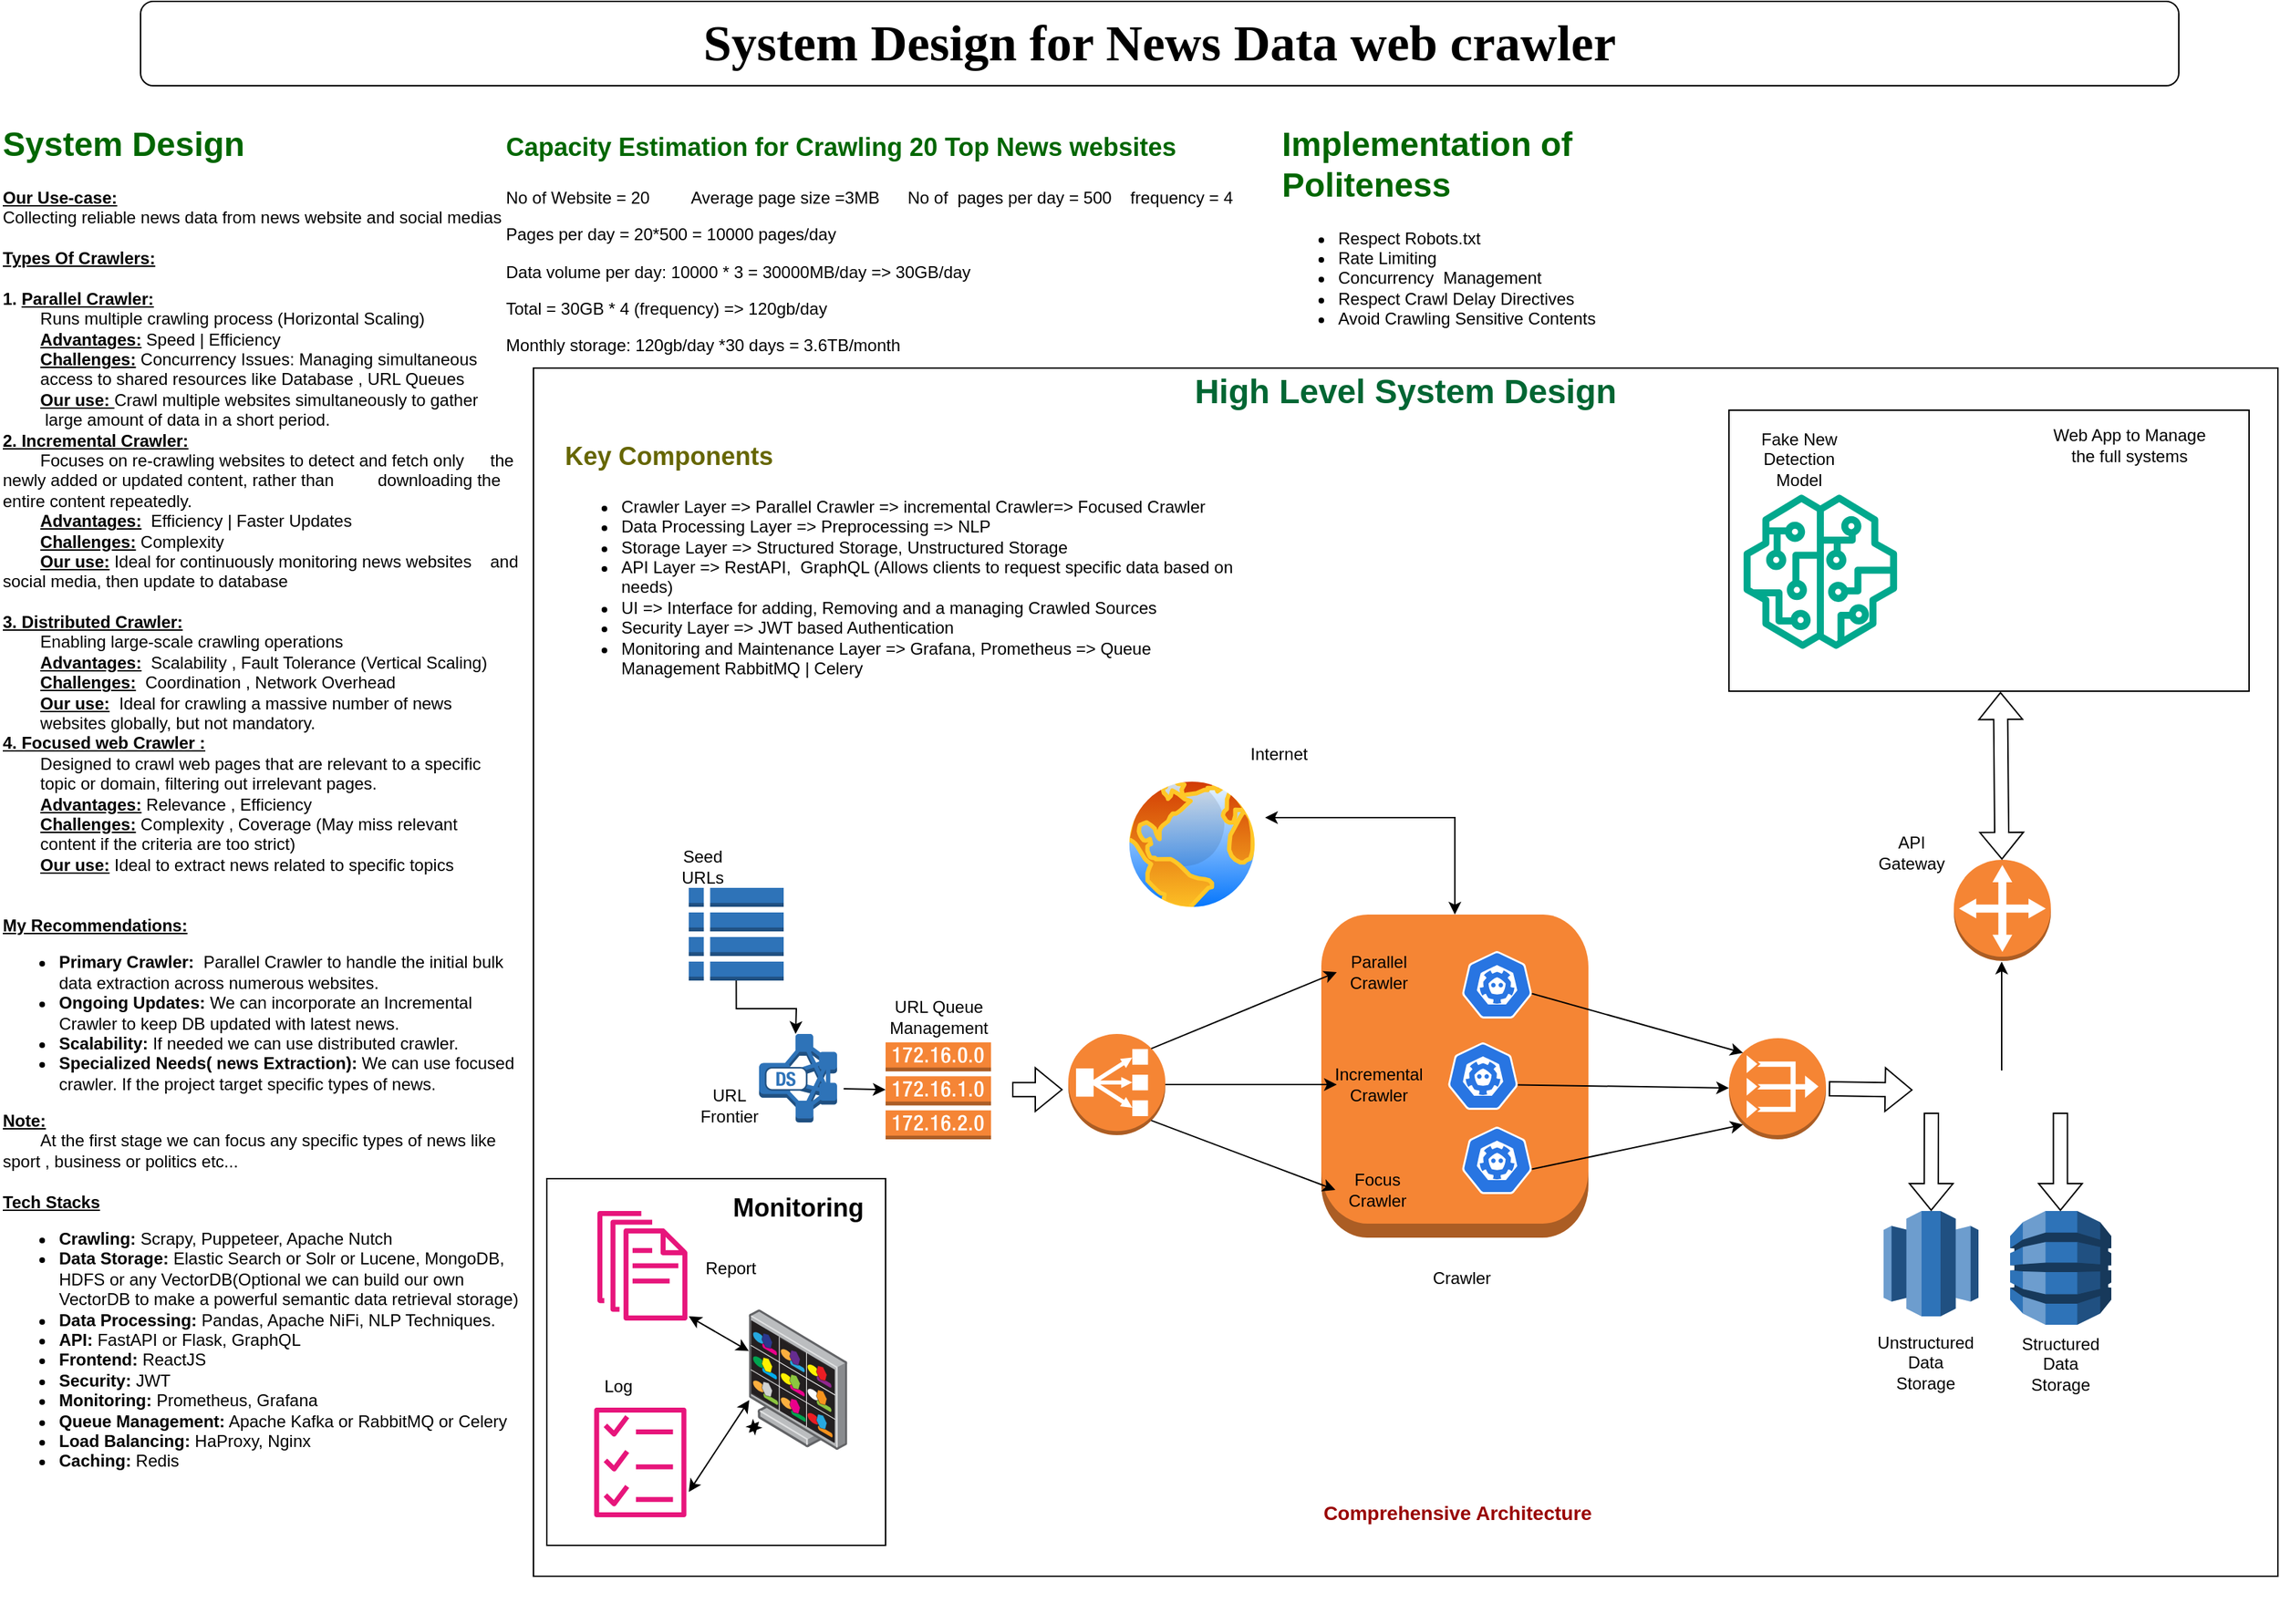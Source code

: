 <mxfile version="24.7.7">
  <diagram name="Page-1" id="5bWgAJpQAsmb562W-yM8">
    <mxGraphModel dx="1434" dy="782" grid="1" gridSize="10" guides="1" tooltips="1" connect="1" arrows="1" fold="1" page="1" pageScale="1" pageWidth="1654" pageHeight="1169" math="0" shadow="0">
      <root>
        <mxCell id="0" />
        <mxCell id="1" parent="0" />
        <mxCell id="MsE94xO0FCAmjHNaboih-4" value="&lt;font face=&quot;Times New Roman&quot;&gt;&lt;b&gt;&lt;font style=&quot;font-size: 36px;&quot;&gt;System Design for News Data web crawler &lt;/font&gt;&lt;br&gt;&lt;/b&gt;&lt;/font&gt;" style="rounded=1;whiteSpace=wrap;html=1;" parent="1" vertex="1">
          <mxGeometry x="120" y="9" width="1450" height="60" as="geometry" />
        </mxCell>
        <mxCell id="1LUfzBoHgPUVUjpsUAVu-1" value="&lt;h1 style=&quot;margin-top: 0px;&quot;&gt;&lt;font color=&quot;#006600&quot;&gt;System Design&lt;/font&gt;&lt;/h1&gt;&lt;div&gt;&lt;u&gt;&lt;b&gt;Our Use-case:&lt;/b&gt;&lt;/u&gt;&lt;/div&gt;&lt;div&gt;Collecting reliable news data from news website and social medias&lt;/div&gt;&lt;div&gt;&lt;br&gt;&lt;/div&gt;&lt;div&gt;&lt;u&gt;&lt;b&gt;Types Of Crawlers:&lt;/b&gt;&lt;/u&gt;&lt;/div&gt;&lt;div&gt;&lt;br&gt;&lt;/div&gt;&lt;div&gt;&lt;b&gt;1. &lt;u&gt;Parallel Crawler: &lt;/u&gt;&lt;/b&gt;&lt;br&gt;&lt;/div&gt;&lt;div&gt;&lt;span style=&quot;white-space: pre;&quot;&gt;&#x9;Runs multiple crawling process (Horizontal Scaling)&lt;/span&gt;&lt;/div&gt;&lt;div&gt;&lt;span style=&quot;white-space: pre;&quot;&gt;&lt;span style=&quot;white-space: pre;&quot;&gt;&#x9;&lt;/span&gt;&lt;b&gt;&lt;u&gt;Advantages:&lt;/u&gt;&lt;/b&gt; Speed | Efficiency&lt;br&gt;&lt;/span&gt;&lt;/div&gt;&lt;div&gt;&lt;span style=&quot;white-space: pre;&quot;&gt;&lt;span style=&quot;white-space: pre;&quot;&gt;&#x9;&lt;/span&gt;&lt;b&gt;&lt;u&gt;Challenges:&lt;/u&gt; &lt;/b&gt;Concurrency Issues: &lt;/span&gt;Managing simultaneous &lt;span style=&quot;white-space: pre;&quot;&gt;&#x9;&lt;/span&gt;access to shared resources like&lt;span style=&quot;white-space: pre;&quot;&gt; Database , URL Queues &lt;/span&gt;&lt;/div&gt;&lt;div&gt;&lt;span style=&quot;white-space: pre;&quot;&gt;&lt;span style=&quot;white-space: pre;&quot;&gt;&#x9;&lt;/span&gt;&lt;b&gt;&lt;u&gt;Our use: &lt;/u&gt;&lt;/b&gt;Crawl multiple websites simultaneously to gather&lt;/span&gt;&lt;/div&gt;&lt;div&gt;&lt;span style=&quot;white-space: pre;&quot;&gt;&lt;span style=&quot;white-space: pre;&quot;&gt;&#x9;&lt;/span&gt; large amount of data in a short period.&lt;br&gt;&lt;/span&gt;&lt;/div&gt;&lt;div&gt;&lt;b&gt;&lt;u&gt;2. Incremental Crawler:&lt;/u&gt;&lt;/b&gt;&lt;/div&gt;&lt;div&gt;&lt;span style=&quot;white-space: pre;&quot;&gt;&#x9;&lt;/span&gt;Focuses on re-crawling websites to detect and fetch only &lt;span style=&quot;white-space: pre;&quot;&gt;&#x9;&lt;/span&gt;the newly added or updated content, rather than &lt;span style=&quot;white-space: pre;&quot;&gt;&#x9;&lt;/span&gt;downloading the entire content repeatedly.&lt;/div&gt;&lt;div&gt;&lt;span style=&quot;white-space: pre;&quot;&gt;&#x9;&lt;/span&gt;&lt;b&gt;&lt;u&gt;Advantages:&lt;/u&gt;&amp;nbsp; &lt;/b&gt;Efficiency | Faster Updates&lt;/div&gt;&lt;div&gt;&lt;span style=&quot;white-space: pre;&quot;&gt;&#x9;&lt;/span&gt;&lt;b&gt;&lt;u&gt;Challenges:&lt;/u&gt; &lt;/b&gt;Complexity&lt;/div&gt;&lt;div&gt;&lt;span style=&quot;white-space: pre;&quot;&gt;&#x9;&lt;/span&gt;&lt;b&gt;&lt;u&gt;Our use:&lt;/u&gt;&lt;/b&gt; Ideal for continuously monitoring news websites &lt;span style=&quot;white-space: pre;&quot;&gt;&#x9;&lt;/span&gt;and social media, then update to database&lt;br&gt;&lt;/div&gt;&lt;div&gt;&lt;span style=&quot;white-space: pre;&quot;&gt;&#x9;&lt;/span&gt;&lt;br&gt;&lt;/div&gt;&lt;div&gt;&lt;b&gt;&lt;u&gt;3. Distributed Crawler:&lt;/u&gt;&lt;/b&gt;&lt;/div&gt;&lt;div&gt;&lt;span style=&quot;white-space: pre;&quot;&gt;&#x9;&lt;/span&gt;Enabling large-scale crawling operations&lt;/div&gt;&lt;div&gt;&lt;span style=&quot;white-space: pre;&quot;&gt;&#x9;&lt;/span&gt;&lt;u&gt;&lt;b&gt;Advantages:&lt;/b&gt;&lt;/u&gt;&amp;nbsp; Scalability , Fault Tolerance (Vertical Scaling)&lt;/div&gt;&lt;div&gt;&lt;span style=&quot;white-space: pre;&quot;&gt;&#x9;&lt;/span&gt;&lt;b&gt;&lt;u&gt;Challenges:&lt;/u&gt;&amp;nbsp; &lt;/b&gt;Coordination , Network Overhead&lt;b&gt;&lt;br&gt;&lt;/b&gt;&lt;/div&gt;&lt;div&gt;&lt;span style=&quot;white-space: pre;&quot;&gt;&#x9;&lt;b&gt;&lt;u&gt;Our use:&lt;/u&gt;&lt;/b&gt;  &lt;/span&gt;Ideal for crawling a massive number of news &lt;span style=&quot;white-space: pre;&quot;&gt;&#x9;&lt;/span&gt;websites globally, but not mandatory.&lt;br&gt;&lt;/div&gt;&lt;div&gt;&lt;b&gt;&lt;u&gt;4. Focused web Crawler : &lt;/u&gt;&lt;/b&gt;&lt;br&gt;&lt;/div&gt;&lt;div&gt;&lt;span style=&quot;white-space: pre;&quot;&gt;&#x9;&lt;/span&gt;Designed to crawl web pages that are relevant to a specific &lt;span style=&quot;white-space: pre;&quot;&gt;&#x9;&lt;/span&gt;topic or domain, filtering out irrelevant pages.&lt;/div&gt;&lt;div&gt;&lt;span style=&quot;white-space: pre;&quot;&gt;&#x9;&lt;/span&gt;&lt;b&gt;&lt;u&gt;Advantages:&lt;/u&gt; &lt;/b&gt;Relevance , Efficiency&lt;/div&gt;&lt;div&gt;&lt;span style=&quot;white-space: pre;&quot;&gt;&#x9;&lt;/span&gt;&lt;b&gt;&lt;u&gt;Challenges:&lt;/u&gt;&lt;/b&gt; Complexity , Coverage (May miss relevant &lt;span style=&quot;white-space: pre;&quot;&gt;&#x9;&lt;/span&gt;content if the criteria are too strict)&lt;/div&gt;&lt;div&gt;&lt;span style=&quot;white-space: pre;&quot;&gt;&#x9;&lt;/span&gt;&lt;b&gt;&lt;u&gt;Our use:&lt;/u&gt; &lt;/b&gt;Ideal to extract news related to specific topics&lt;/div&gt;&lt;div&gt;&lt;br&gt;&lt;/div&gt;&lt;div&gt;&lt;br&gt;&lt;/div&gt;&lt;div&gt;&lt;u&gt;&lt;b&gt;My Recommendations:&lt;/b&gt;&lt;/u&gt;&lt;/div&gt;&lt;div&gt;&lt;ul&gt;&lt;li&gt;&lt;b&gt;Primary Crawler:&lt;/b&gt;&amp;nbsp; Parallel Crawler to handle the initial bulk data extraction across numerous websites.&lt;/li&gt;&lt;li&gt;&lt;b&gt;Ongoing Updates:&lt;/b&gt; We can incorporate an Incremental Crawler to keep DB updated with latest news.&lt;/li&gt;&lt;li&gt;&lt;b&gt;Scalability:&lt;/b&gt; If needed we can use distributed crawler.&lt;/li&gt;&lt;li&gt;&lt;b&gt;Specialized Needs( news Extraction):&lt;/b&gt; We can use focused crawler. If the project target specific types of news.&lt;/li&gt;&lt;/ul&gt;&lt;div&gt;&lt;u&gt;&lt;b&gt;Note:&lt;/b&gt;&lt;/u&gt;&lt;/div&gt;&lt;div&gt;&lt;span style=&quot;white-space: pre;&quot;&gt;&#x9;&lt;/span&gt;At the first stage we can focus any specific types of news like sport , business or politics etc...&lt;/div&gt;&lt;div&gt;&lt;br&gt;&lt;/div&gt;&lt;div&gt;&lt;b&gt;&lt;u&gt;Tech Stacks&lt;/u&gt;&lt;/b&gt;&lt;br&gt;&lt;/div&gt;&lt;/div&gt;&lt;div&gt;&lt;ul&gt;&lt;li&gt;&lt;b&gt;Crawling:&lt;/b&gt; Scrapy, Puppeteer, Apache Nutch&lt;/li&gt;&lt;li&gt;&lt;b&gt;Data Storage:&lt;/b&gt; Elastic Search or Solr or Lucene, MongoDB, HDFS or any VectorDB(Optional we can build our own VectorDB to make a powerful semantic data retrieval storage)&lt;/li&gt;&lt;li&gt;&lt;b&gt;Data Processing:&lt;/b&gt; Pandas, Apache NiFi, NLP Techniques.&lt;/li&gt;&lt;li&gt;&lt;b&gt;API:&lt;/b&gt; FastAPI or Flask, GraphQL&lt;/li&gt;&lt;li&gt;&lt;b&gt;Frontend:&lt;/b&gt; ReactJS&lt;/li&gt;&lt;li&gt;&lt;b&gt;Security:&lt;/b&gt; JWT&lt;/li&gt;&lt;li&gt;&lt;b&gt;Monitoring:&lt;/b&gt; Prometheus, Grafana&lt;/li&gt;&lt;li&gt;&lt;b&gt;Queue Management:&lt;/b&gt; Apache Kafka or RabbitMQ or Celery&lt;/li&gt;&lt;li&gt;&lt;b&gt;Load Balancing:&lt;/b&gt; HaProxy, Nginx&lt;/li&gt;&lt;li&gt;&lt;b&gt;Caching:&lt;/b&gt; Redis&lt;br&gt;&lt;/li&gt;&lt;/ul&gt;&lt;/div&gt;" style="text;html=1;whiteSpace=wrap;overflow=hidden;rounded=0;" parent="1" vertex="1">
          <mxGeometry x="20" y="90" width="370" height="1070" as="geometry" />
        </mxCell>
        <mxCell id="-3w2v2XRho6IU62ZGNhJ-2" value="&lt;h1 style=&quot;margin-top: 0px;&quot;&gt;&lt;font color=&quot;#006600&quot; style=&quot;font-size: 18px;&quot;&gt;Capacity Estimation for Crawling 20 Top News websites&lt;/font&gt;&lt;br&gt;&lt;/h1&gt;&lt;p&gt;No of Website = 20&amp;nbsp;&amp;nbsp;&amp;nbsp;&amp;nbsp;&amp;nbsp;&amp;nbsp;&amp;nbsp;&amp;nbsp; Average page size =3MB&amp;nbsp;&amp;nbsp;&amp;nbsp;&amp;nbsp;&amp;nbsp; No of&amp;nbsp; pages per day = 500 &amp;nbsp;&amp;nbsp; frequency = 4&amp;nbsp;&lt;/p&gt;&lt;p&gt;Pages per day = 20*500 = 10000 pages/day&amp;nbsp;&lt;/p&gt;&lt;p&gt;Data volume per day: 10000 * 3 = 30000MB/day =&amp;gt; 30GB/day &amp;nbsp;&lt;/p&gt;&lt;p&gt;Total = 30GB * 4 (frequency) =&amp;gt; 120gb/day&lt;/p&gt;&lt;p&gt;Monthly storage: 120gb/day *30 days = 3.6TB/month &lt;br&gt;&lt;/p&gt;&lt;p&gt;&lt;br&gt;&lt;/p&gt;" style="text;html=1;whiteSpace=wrap;overflow=hidden;rounded=0;" parent="1" vertex="1">
          <mxGeometry x="378" y="90" width="540" height="180" as="geometry" />
        </mxCell>
        <mxCell id="-3w2v2XRho6IU62ZGNhJ-3" value="" style="rounded=0;whiteSpace=wrap;html=1;" parent="1" vertex="1">
          <mxGeometry x="399.5" y="270" width="1241" height="860" as="geometry" />
        </mxCell>
        <mxCell id="9_FR494DGHJ2YAEM96bm-1" value="&lt;h1 style=&quot;margin-top: 0px;&quot;&gt;&lt;font color=&quot;#006600&quot;&gt;Implementation of Politeness&amp;nbsp;&lt;/font&gt;&lt;/h1&gt;&lt;div&gt;&lt;ul&gt;&lt;li&gt;Respect Robots.txt&lt;/li&gt;&lt;li&gt;Rate Limiting&lt;/li&gt;&lt;li&gt;Concurrency&amp;nbsp; Management&lt;/li&gt;&lt;li&gt;Respect Crawl Delay Directives&lt;/li&gt;&lt;li&gt;Avoid Crawling Sensitive Contents&lt;br&gt;&lt;/li&gt;&lt;/ul&gt;&lt;/div&gt;" style="text;html=1;whiteSpace=wrap;overflow=hidden;rounded=0;" parent="1" vertex="1">
          <mxGeometry x="930" y="90" width="330" height="180" as="geometry" />
        </mxCell>
        <mxCell id="9_FR494DGHJ2YAEM96bm-12" value="&lt;b&gt;&lt;font color=&quot;#006633&quot; style=&quot;font-size: 24px;&quot;&gt;High Level System Design&lt;br&gt;&lt;/font&gt;&lt;/b&gt;" style="text;html=1;align=center;verticalAlign=middle;whiteSpace=wrap;rounded=0;" parent="1" vertex="1">
          <mxGeometry x="410" y="272" width="1220" height="30" as="geometry" />
        </mxCell>
        <mxCell id="9_FR494DGHJ2YAEM96bm-13" value="&lt;h1 style=&quot;margin-top: 0px;&quot;&gt;&lt;font color=&quot;#666600&quot; style=&quot;font-size: 18px;&quot;&gt;Key Components&lt;/font&gt;&lt;br&gt;&lt;/h1&gt;&lt;ul&gt;&lt;li&gt;Crawler Layer =&amp;gt; Parallel Crawler =&amp;gt; incremental Crawler=&amp;gt; Focused Crawler&lt;/li&gt;&lt;li&gt;Data Processing Layer =&amp;gt; Preprocessing =&amp;gt; NLP&lt;/li&gt;&lt;li&gt;Storage Layer =&amp;gt; Structured Storage, Unstructured Storage&lt;/li&gt;&lt;li&gt;API Layer =&amp;gt; RestAPI,&amp;nbsp; GraphQL (Allows clients to request specific data based on needs)&lt;/li&gt;&lt;li&gt;UI =&amp;gt; Interface for adding, Removing and a managing Crawled Sources&lt;/li&gt;&lt;li&gt;Security Layer =&amp;gt; JWT based Authentication&lt;/li&gt;&lt;li&gt;Monitoring and Maintenance Layer =&amp;gt; Grafana, Prometheus =&amp;gt; Queue Management RabbitMQ | Celery&lt;br&gt;&lt;/li&gt;&lt;/ul&gt;" style="text;html=1;whiteSpace=wrap;overflow=hidden;rounded=0;" parent="1" vertex="1">
          <mxGeometry x="420" y="310" width="480" height="200" as="geometry" />
        </mxCell>
        <mxCell id="9_FR494DGHJ2YAEM96bm-15" value="&lt;font color=&quot;#990000&quot; style=&quot;font-size: 14px;&quot;&gt;&lt;b&gt;Comprehensive Architecture&lt;/b&gt;&lt;/font&gt;" style="text;html=1;align=center;verticalAlign=middle;whiteSpace=wrap;rounded=0;" parent="1" vertex="1">
          <mxGeometry x="952" y="1070" width="210" height="30" as="geometry" />
        </mxCell>
        <mxCell id="9_FR494DGHJ2YAEM96bm-21" style="edgeStyle=orthogonalEdgeStyle;rounded=0;orthogonalLoop=1;jettySize=auto;html=1;exitX=0.5;exitY=1;exitDx=0;exitDy=0;exitPerimeter=0;entryX=0.5;entryY=0;entryDx=0;entryDy=0;entryPerimeter=0;" parent="1" source="9_FR494DGHJ2YAEM96bm-16" edge="1">
          <mxGeometry relative="1" as="geometry">
            <mxPoint x="586.0" y="744" as="targetPoint" />
          </mxGeometry>
        </mxCell>
        <mxCell id="9_FR494DGHJ2YAEM96bm-16" value="" style="outlineConnect=0;dashed=0;verticalLabelPosition=bottom;verticalAlign=top;align=center;html=1;shape=mxgraph.aws3.table;fillColor=#2E73B8;gradientColor=none;" parent="1" vertex="1">
          <mxGeometry x="510" y="640" width="67.5" height="66" as="geometry" />
        </mxCell>
        <mxCell id="9_FR494DGHJ2YAEM96bm-18" value="" style="outlineConnect=0;dashed=0;verticalLabelPosition=bottom;verticalAlign=top;align=center;html=1;shape=mxgraph.aws3.route_table;fillColor=#F58536;gradientColor=none;" parent="1" vertex="1">
          <mxGeometry x="650" y="750" width="75" height="69" as="geometry" />
        </mxCell>
        <mxCell id="9_FR494DGHJ2YAEM96bm-22" value="" style="outlineConnect=0;dashed=0;verticalLabelPosition=bottom;verticalAlign=top;align=center;html=1;shape=mxgraph.aws3.vpc_nat_gateway;fillColor=#F58534;gradientColor=none;" parent="1" vertex="1">
          <mxGeometry x="1250" y="747" width="69" height="72" as="geometry" />
        </mxCell>
        <mxCell id="9_FR494DGHJ2YAEM96bm-23" value="" style="outlineConnect=0;dashed=0;verticalLabelPosition=bottom;verticalAlign=top;align=center;html=1;shape=mxgraph.aws3.classic_load_balancer;fillColor=#F58534;gradientColor=none;" parent="1" vertex="1">
          <mxGeometry x="780" y="744" width="69" height="72" as="geometry" />
        </mxCell>
        <mxCell id="9_FR494DGHJ2YAEM96bm-24" value="" style="outlineConnect=0;dashed=0;verticalLabelPosition=bottom;verticalAlign=top;align=center;html=1;shape=mxgraph.aws3.instance;fillColor=#F58534;gradientColor=none;" parent="1" vertex="1">
          <mxGeometry x="960" y="659" width="190" height="230" as="geometry" />
        </mxCell>
        <mxCell id="9_FR494DGHJ2YAEM96bm-25" value="" style="aspect=fixed;sketch=0;html=1;dashed=0;whitespace=wrap;verticalLabelPosition=bottom;verticalAlign=top;fillColor=#2875E2;strokeColor=#ffffff;points=[[0.005,0.63,0],[0.1,0.2,0],[0.9,0.2,0],[0.5,0,0],[0.995,0.63,0],[0.72,0.99,0],[0.5,1,0],[0.28,0.99,0]];shape=mxgraph.kubernetes.icon2;prIcon=etcd" parent="1" vertex="1">
          <mxGeometry x="1060" y="685" width="50" height="48" as="geometry" />
        </mxCell>
        <mxCell id="9_FR494DGHJ2YAEM96bm-26" value="" style="aspect=fixed;sketch=0;html=1;dashed=0;whitespace=wrap;verticalLabelPosition=bottom;verticalAlign=top;fillColor=#2875E2;strokeColor=#ffffff;points=[[0.005,0.63,0],[0.1,0.2,0],[0.9,0.2,0],[0.5,0,0],[0.995,0.63,0],[0.72,0.99,0],[0.5,1,0],[0.28,0.99,0]];shape=mxgraph.kubernetes.icon2;prIcon=etcd" parent="1" vertex="1">
          <mxGeometry x="1050" y="750" width="50" height="48" as="geometry" />
        </mxCell>
        <mxCell id="9_FR494DGHJ2YAEM96bm-27" value="" style="aspect=fixed;sketch=0;html=1;dashed=0;whitespace=wrap;verticalLabelPosition=bottom;verticalAlign=top;fillColor=#2875E2;strokeColor=#ffffff;points=[[0.005,0.63,0],[0.1,0.2,0],[0.9,0.2,0],[0.5,0,0],[0.995,0.63,0],[0.72,0.99,0],[0.5,1,0],[0.28,0.99,0]];shape=mxgraph.kubernetes.icon2;prIcon=etcd" parent="1" vertex="1">
          <mxGeometry x="1060" y="810" width="50" height="48" as="geometry" />
        </mxCell>
        <mxCell id="9_FR494DGHJ2YAEM96bm-28" value="Parallel Crawler" style="text;html=1;align=center;verticalAlign=middle;whiteSpace=wrap;rounded=0;" parent="1" vertex="1">
          <mxGeometry x="971" y="685" width="60" height="30" as="geometry" />
        </mxCell>
        <mxCell id="9_FR494DGHJ2YAEM96bm-29" value="Incremental Crawler" style="text;html=1;align=center;verticalAlign=middle;whiteSpace=wrap;rounded=0;" parent="1" vertex="1">
          <mxGeometry x="971" y="765" width="60" height="30" as="geometry" />
        </mxCell>
        <mxCell id="9_FR494DGHJ2YAEM96bm-30" value="Focus Crawler" style="text;html=1;align=center;verticalAlign=middle;whiteSpace=wrap;rounded=0;" parent="1" vertex="1">
          <mxGeometry x="970" y="840" width="60" height="30" as="geometry" />
        </mxCell>
        <mxCell id="9_FR494DGHJ2YAEM96bm-31" value="" style="endArrow=classic;html=1;rounded=0;entryX=0;entryY=0.5;entryDx=0;entryDy=0;exitX=0.855;exitY=0.855;exitDx=0;exitDy=0;exitPerimeter=0;" parent="1" source="9_FR494DGHJ2YAEM96bm-23" target="9_FR494DGHJ2YAEM96bm-30" edge="1">
          <mxGeometry width="50" height="50" relative="1" as="geometry">
            <mxPoint x="1130" y="910" as="sourcePoint" />
            <mxPoint x="1230" y="821" as="targetPoint" />
          </mxGeometry>
        </mxCell>
        <mxCell id="9_FR494DGHJ2YAEM96bm-32" value="" style="endArrow=classic;html=1;rounded=0;exitX=1;exitY=0.5;exitDx=0;exitDy=0;exitPerimeter=0;entryX=0;entryY=0.5;entryDx=0;entryDy=0;" parent="1" source="9_FR494DGHJ2YAEM96bm-23" target="9_FR494DGHJ2YAEM96bm-29" edge="1">
          <mxGeometry width="50" height="50" relative="1" as="geometry">
            <mxPoint x="1250" y="770" as="sourcePoint" />
            <mxPoint x="1300" y="720" as="targetPoint" />
          </mxGeometry>
        </mxCell>
        <mxCell id="9_FR494DGHJ2YAEM96bm-33" value="" style="endArrow=classic;html=1;rounded=0;entryX=0;entryY=0.5;entryDx=0;entryDy=0;exitX=0.855;exitY=0.145;exitDx=0;exitDy=0;exitPerimeter=0;" parent="1" source="9_FR494DGHJ2YAEM96bm-23" target="9_FR494DGHJ2YAEM96bm-28" edge="1">
          <mxGeometry width="50" height="50" relative="1" as="geometry">
            <mxPoint x="1150" y="740" as="sourcePoint" />
            <mxPoint x="1200" y="690" as="targetPoint" />
          </mxGeometry>
        </mxCell>
        <mxCell id="9_FR494DGHJ2YAEM96bm-34" value="" style="endArrow=classic;html=1;rounded=0;entryX=0.145;entryY=0.145;entryDx=0;entryDy=0;entryPerimeter=0;exitX=0.995;exitY=0.63;exitDx=0;exitDy=0;exitPerimeter=0;" parent="1" source="9_FR494DGHJ2YAEM96bm-25" target="9_FR494DGHJ2YAEM96bm-22" edge="1">
          <mxGeometry width="50" height="50" relative="1" as="geometry">
            <mxPoint x="1370" y="700" as="sourcePoint" />
            <mxPoint x="1420" y="650" as="targetPoint" />
          </mxGeometry>
        </mxCell>
        <mxCell id="9_FR494DGHJ2YAEM96bm-35" value="" style="endArrow=classic;html=1;rounded=0;entryX=0.145;entryY=0.855;entryDx=0;entryDy=0;entryPerimeter=0;exitX=0.995;exitY=0.63;exitDx=0;exitDy=0;exitPerimeter=0;" parent="1" source="9_FR494DGHJ2YAEM96bm-27" target="9_FR494DGHJ2YAEM96bm-22" edge="1">
          <mxGeometry width="50" height="50" relative="1" as="geometry">
            <mxPoint x="1370" y="820" as="sourcePoint" />
            <mxPoint x="1420" y="770" as="targetPoint" />
          </mxGeometry>
        </mxCell>
        <mxCell id="9_FR494DGHJ2YAEM96bm-36" value="" style="endArrow=classic;html=1;rounded=0;exitX=0.995;exitY=0.63;exitDx=0;exitDy=0;exitPerimeter=0;" parent="1" source="9_FR494DGHJ2YAEM96bm-26" target="9_FR494DGHJ2YAEM96bm-22" edge="1">
          <mxGeometry width="50" height="50" relative="1" as="geometry">
            <mxPoint x="1370" y="770" as="sourcePoint" />
            <mxPoint x="1420" y="720" as="targetPoint" />
          </mxGeometry>
        </mxCell>
        <mxCell id="9_FR494DGHJ2YAEM96bm-37" value="" style="shape=flexArrow;endArrow=classic;html=1;rounded=0;" parent="1" edge="1">
          <mxGeometry width="50" height="50" relative="1" as="geometry">
            <mxPoint x="740" y="783.59" as="sourcePoint" />
            <mxPoint x="776" y="783.59" as="targetPoint" />
          </mxGeometry>
        </mxCell>
        <mxCell id="9_FR494DGHJ2YAEM96bm-38" value="" style="endArrow=classic;html=1;rounded=0;" parent="1" target="9_FR494DGHJ2YAEM96bm-18" edge="1">
          <mxGeometry width="50" height="50" relative="1" as="geometry">
            <mxPoint x="620.18" y="783" as="sourcePoint" />
            <mxPoint x="620.18" y="893" as="targetPoint" />
          </mxGeometry>
        </mxCell>
        <mxCell id="9_FR494DGHJ2YAEM96bm-40" style="edgeStyle=orthogonalEdgeStyle;rounded=0;orthogonalLoop=1;jettySize=auto;html=1;exitX=0.5;exitY=1;exitDx=0;exitDy=0;" parent="1" source="9_FR494DGHJ2YAEM96bm-28" target="9_FR494DGHJ2YAEM96bm-28" edge="1">
          <mxGeometry relative="1" as="geometry" />
        </mxCell>
        <mxCell id="9_FR494DGHJ2YAEM96bm-46" value="" style="outlineConnect=0;dashed=0;verticalLabelPosition=bottom;verticalAlign=top;align=center;html=1;shape=mxgraph.aws3.dense_storage_node;fillColor=#2E73B8;gradientColor=none;" parent="1" vertex="1">
          <mxGeometry x="560" y="744" width="55.5" height="63" as="geometry" />
        </mxCell>
        <mxCell id="9_FR494DGHJ2YAEM96bm-47" value="" style="outlineConnect=0;dashed=0;verticalLabelPosition=bottom;verticalAlign=top;align=center;html=1;shape=mxgraph.aws3.dynamo_db;fillColor=#2E73B8;gradientColor=none;direction=west;" parent="1" vertex="1">
          <mxGeometry x="1450" y="870" width="72" height="81" as="geometry" />
        </mxCell>
        <mxCell id="9_FR494DGHJ2YAEM96bm-48" value="" style="outlineConnect=0;dashed=0;verticalLabelPosition=bottom;verticalAlign=top;align=center;html=1;shape=mxgraph.aws3.redshift;fillColor=#2E73B8;gradientColor=none;direction=west;" parent="1" vertex="1">
          <mxGeometry x="1360" y="870" width="67.5" height="75" as="geometry" />
        </mxCell>
        <mxCell id="9_FR494DGHJ2YAEM96bm-49" value="" style="shape=image;html=1;verticalAlign=top;verticalLabelPosition=bottom;labelBackgroundColor=#ffffff;imageAspect=0;aspect=fixed;image=https://cdn1.iconfinder.com/data/icons/nuvola2/128x128/filesystems/pipe.png;direction=east;rotation=45;" parent="1" vertex="1">
          <mxGeometry x="1380" y="719" width="128" height="128" as="geometry" />
        </mxCell>
        <mxCell id="9_FR494DGHJ2YAEM96bm-50" value="" style="shape=flexArrow;endArrow=classic;html=1;rounded=0;" parent="1" target="9_FR494DGHJ2YAEM96bm-48" edge="1">
          <mxGeometry width="50" height="50" relative="1" as="geometry">
            <mxPoint x="1394" y="800" as="sourcePoint" />
            <mxPoint x="1440" y="720" as="targetPoint" />
          </mxGeometry>
        </mxCell>
        <mxCell id="9_FR494DGHJ2YAEM96bm-52" value="" style="shape=flexArrow;endArrow=classic;html=1;rounded=0;" parent="1" edge="1">
          <mxGeometry width="50" height="50" relative="1" as="geometry">
            <mxPoint x="1485.79" y="800" as="sourcePoint" />
            <mxPoint x="1485.79" y="870" as="targetPoint" />
          </mxGeometry>
        </mxCell>
        <mxCell id="9_FR494DGHJ2YAEM96bm-53" value="" style="shape=flexArrow;endArrow=classic;html=1;rounded=0;" parent="1" edge="1">
          <mxGeometry width="50" height="50" relative="1" as="geometry">
            <mxPoint x="1321" y="783" as="sourcePoint" />
            <mxPoint x="1380.628" y="783.862" as="targetPoint" />
          </mxGeometry>
        </mxCell>
        <mxCell id="9_FR494DGHJ2YAEM96bm-54" value="" style="outlineConnect=0;dashed=0;verticalLabelPosition=bottom;verticalAlign=top;align=center;html=1;shape=mxgraph.aws3.customer_gateway;fillColor=#F58534;gradientColor=none;" parent="1" vertex="1">
          <mxGeometry x="1410" y="620" width="69" height="72" as="geometry" />
        </mxCell>
        <mxCell id="9_FR494DGHJ2YAEM96bm-55" value="" style="endArrow=classic;html=1;rounded=0;entryX=0;entryY=0;entryDx=0;entryDy=0;" parent="1" target="9_FR494DGHJ2YAEM96bm-49" edge="1">
          <mxGeometry width="50" height="50" relative="1" as="geometry">
            <mxPoint x="1444" y="770" as="sourcePoint" />
            <mxPoint x="1490" y="720" as="targetPoint" />
          </mxGeometry>
        </mxCell>
        <mxCell id="9_FR494DGHJ2YAEM96bm-58" value="" style="rounded=0;whiteSpace=wrap;html=1;" parent="1" vertex="1">
          <mxGeometry x="1250" y="300" width="370" height="200" as="geometry" />
        </mxCell>
        <mxCell id="9_FR494DGHJ2YAEM96bm-57" value="" style="sketch=0;outlineConnect=0;fontColor=#232F3E;gradientColor=none;fillColor=#01A88D;strokeColor=none;dashed=0;verticalLabelPosition=bottom;verticalAlign=top;align=center;html=1;fontSize=12;fontStyle=0;aspect=fixed;pointerEvents=1;shape=mxgraph.aws4.sagemaker_model;" parent="1" vertex="1">
          <mxGeometry x="1260" y="360" width="110" height="110" as="geometry" />
        </mxCell>
        <mxCell id="9_FR494DGHJ2YAEM96bm-59" value="" style="shape=flexArrow;endArrow=classic;startArrow=classic;html=1;rounded=0;entryX=0.522;entryY=1.003;entryDx=0;entryDy=0;entryPerimeter=0;" parent="1" source="9_FR494DGHJ2YAEM96bm-54" target="9_FR494DGHJ2YAEM96bm-58" edge="1">
          <mxGeometry width="100" height="100" relative="1" as="geometry">
            <mxPoint x="1440" y="630" as="sourcePoint" />
            <mxPoint x="1540" y="530" as="targetPoint" />
          </mxGeometry>
        </mxCell>
        <mxCell id="9_FR494DGHJ2YAEM96bm-65" value="" style="rounded=0;whiteSpace=wrap;html=1;" parent="1" vertex="1">
          <mxGeometry x="409" y="847" width="241" height="261" as="geometry" />
        </mxCell>
        <mxCell id="9_FR494DGHJ2YAEM96bm-61" value="" style="sketch=0;outlineConnect=0;fontColor=#232F3E;gradientColor=none;fillColor=#E7157B;strokeColor=none;dashed=0;verticalLabelPosition=bottom;verticalAlign=top;align=center;html=1;fontSize=12;fontStyle=0;aspect=fixed;pointerEvents=1;shape=mxgraph.aws4.checklist;" parent="1" vertex="1">
          <mxGeometry x="442.5" y="1010" width="66" height="78" as="geometry" />
        </mxCell>
        <mxCell id="9_FR494DGHJ2YAEM96bm-62" value="" style="sketch=0;outlineConnect=0;fontColor=#232F3E;gradientColor=none;fillColor=#E7157B;strokeColor=none;dashed=0;verticalLabelPosition=bottom;verticalAlign=top;align=center;html=1;fontSize=12;fontStyle=0;aspect=fixed;pointerEvents=1;shape=mxgraph.aws4.documents;" parent="1" vertex="1">
          <mxGeometry x="445" y="870" width="64" height="78" as="geometry" />
        </mxCell>
        <mxCell id="9_FR494DGHJ2YAEM96bm-64" value="" style="endArrow=classic;startArrow=classic;html=1;rounded=0;entryX=0.5;entryY=0;entryDx=0;entryDy=0;entryPerimeter=0;" parent="1" target="9_FR494DGHJ2YAEM96bm-24" edge="1">
          <mxGeometry width="50" height="50" relative="1" as="geometry">
            <mxPoint x="920" y="590" as="sourcePoint" />
            <mxPoint x="970" y="540" as="targetPoint" />
            <Array as="points">
              <mxPoint x="1055" y="590" />
            </Array>
          </mxGeometry>
        </mxCell>
        <mxCell id="9_FR494DGHJ2YAEM96bm-66" value="Log" style="text;html=1;align=center;verticalAlign=middle;whiteSpace=wrap;rounded=0;" parent="1" vertex="1">
          <mxGeometry x="430" y="980" width="60" height="30" as="geometry" />
        </mxCell>
        <mxCell id="9_FR494DGHJ2YAEM96bm-67" value="&lt;div&gt;Report&lt;/div&gt;" style="text;html=1;align=center;verticalAlign=middle;whiteSpace=wrap;rounded=0;" parent="1" vertex="1">
          <mxGeometry x="510" y="895.5" width="60" height="30" as="geometry" />
        </mxCell>
        <mxCell id="9_FR494DGHJ2YAEM96bm-68" value="&lt;font style=&quot;font-size: 18px;&quot;&gt;&lt;b&gt;Monitoring&lt;/b&gt;&lt;/font&gt;" style="text;html=1;align=center;verticalAlign=middle;whiteSpace=wrap;rounded=0;" parent="1" vertex="1">
          <mxGeometry x="527.75" y="853" width="120" height="30" as="geometry" />
        </mxCell>
        <mxCell id="9_FR494DGHJ2YAEM96bm-69" value="" style="endArrow=classic;startArrow=classic;html=1;rounded=0;" parent="1" source="9_FR494DGHJ2YAEM96bm-60" edge="1">
          <mxGeometry width="50" height="50" relative="1" as="geometry">
            <mxPoint x="510" y="1070" as="sourcePoint" />
            <mxPoint x="560" y="1020" as="targetPoint" />
          </mxGeometry>
        </mxCell>
        <mxCell id="9_FR494DGHJ2YAEM96bm-70" value="" style="endArrow=classic;startArrow=classic;html=1;rounded=0;" parent="1" target="9_FR494DGHJ2YAEM96bm-60" edge="1">
          <mxGeometry width="50" height="50" relative="1" as="geometry">
            <mxPoint x="510" y="945" as="sourcePoint" />
            <mxPoint x="560" y="895" as="targetPoint" />
          </mxGeometry>
        </mxCell>
        <mxCell id="9_FR494DGHJ2YAEM96bm-71" value="" style="endArrow=classic;startArrow=classic;html=1;rounded=0;entryX=0.004;entryY=0.646;entryDx=0;entryDy=0;entryPerimeter=0;" parent="1" target="9_FR494DGHJ2YAEM96bm-60" edge="1">
          <mxGeometry width="50" height="50" relative="1" as="geometry">
            <mxPoint x="510" y="1070" as="sourcePoint" />
            <mxPoint x="560" y="1020" as="targetPoint" />
          </mxGeometry>
        </mxCell>
        <mxCell id="9_FR494DGHJ2YAEM96bm-60" value="" style="image;points=[];aspect=fixed;html=1;align=center;shadow=0;dashed=0;image=img/lib/allied_telesis/security/DVS_Surveillance_Monitor.svg;" parent="1" vertex="1">
          <mxGeometry x="552.75" y="940" width="70" height="100" as="geometry" />
        </mxCell>
        <mxCell id="9_FR494DGHJ2YAEM96bm-72" value="Seed URLs" style="text;html=1;align=center;verticalAlign=middle;whiteSpace=wrap;rounded=0;" parent="1" vertex="1">
          <mxGeometry x="490" y="610" width="60" height="30" as="geometry" />
        </mxCell>
        <mxCell id="9_FR494DGHJ2YAEM96bm-73" value="URL Frontier" style="text;html=1;align=center;verticalAlign=middle;whiteSpace=wrap;rounded=0;" parent="1" vertex="1">
          <mxGeometry x="509" y="780" width="60" height="30" as="geometry" />
        </mxCell>
        <mxCell id="9_FR494DGHJ2YAEM96bm-74" value="URL Queue Management" style="text;html=1;align=center;verticalAlign=middle;whiteSpace=wrap;rounded=0;" parent="1" vertex="1">
          <mxGeometry x="641.5" y="717" width="92" height="30" as="geometry" />
        </mxCell>
        <mxCell id="9_FR494DGHJ2YAEM96bm-75" value="&lt;div&gt;Crawler&lt;/div&gt;&lt;div&gt;&lt;br&gt;&lt;/div&gt;" style="text;html=1;align=center;verticalAlign=middle;whiteSpace=wrap;rounded=0;" parent="1" vertex="1">
          <mxGeometry x="1030" y="910" width="60" height="30" as="geometry" />
        </mxCell>
        <mxCell id="9_FR494DGHJ2YAEM96bm-76" value="Internet" style="text;html=1;align=center;verticalAlign=middle;whiteSpace=wrap;rounded=0;" parent="1" vertex="1">
          <mxGeometry x="900" y="530" width="60" height="30" as="geometry" />
        </mxCell>
        <mxCell id="9_FR494DGHJ2YAEM96bm-77" value="" style="image;aspect=fixed;perimeter=ellipsePerimeter;html=1;align=center;shadow=0;dashed=0;spacingTop=3;image=img/lib/active_directory/internet_globe.svg;" parent="1" vertex="1">
          <mxGeometry x="818" y="559" width="100" height="100" as="geometry" />
        </mxCell>
        <mxCell id="9_FR494DGHJ2YAEM96bm-78" value="Unstructured Data Storage" style="text;html=1;align=center;verticalAlign=middle;whiteSpace=wrap;rounded=0;" parent="1" vertex="1">
          <mxGeometry x="1360" y="962.5" width="60" height="30" as="geometry" />
        </mxCell>
        <mxCell id="9_FR494DGHJ2YAEM96bm-79" value="Structured Data Storage" style="text;html=1;align=center;verticalAlign=middle;whiteSpace=wrap;rounded=0;" parent="1" vertex="1">
          <mxGeometry x="1456" y="964" width="60" height="30" as="geometry" />
        </mxCell>
        <mxCell id="9_FR494DGHJ2YAEM96bm-80" value="API Gateway" style="text;html=1;align=center;verticalAlign=middle;whiteSpace=wrap;rounded=0;" parent="1" vertex="1">
          <mxGeometry x="1350" y="600" width="60" height="30" as="geometry" />
        </mxCell>
        <mxCell id="9_FR494DGHJ2YAEM96bm-81" value="&lt;div&gt;Fake New Detection Model&lt;br&gt;&lt;/div&gt;" style="text;html=1;align=center;verticalAlign=middle;whiteSpace=wrap;rounded=0;" parent="1" vertex="1">
          <mxGeometry x="1270" y="320" width="60" height="30" as="geometry" />
        </mxCell>
        <mxCell id="9_FR494DGHJ2YAEM96bm-82" value="" style="shape=image;html=1;verticalAlign=top;verticalLabelPosition=bottom;labelBackgroundColor=#ffffff;imageAspect=0;aspect=fixed;image=https://cdn1.iconfinder.com/data/icons/seo-and-web-development-6/32/development_website_favorite_site_star-128.png" parent="1" vertex="1">
          <mxGeometry x="1482" y="342" width="128" height="128" as="geometry" />
        </mxCell>
        <mxCell id="9_FR494DGHJ2YAEM96bm-83" value="Web App to Manage the full systems" style="text;html=1;align=center;verticalAlign=middle;whiteSpace=wrap;rounded=0;" parent="1" vertex="1">
          <mxGeometry x="1470" y="310" width="130" height="30" as="geometry" />
        </mxCell>
      </root>
    </mxGraphModel>
  </diagram>
</mxfile>
